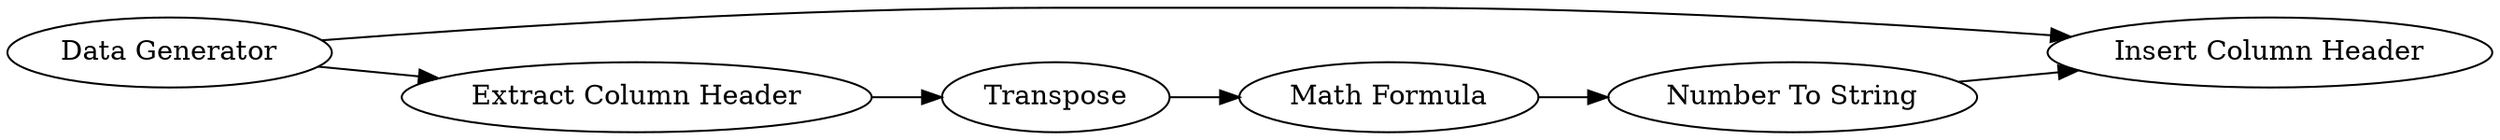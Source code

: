 digraph {
	1 [label="Data Generator"]
	2 [label="Insert Column Header"]
	3 [label="Extract Column Header"]
	4 [label=Transpose]
	5 [label="Math Formula"]
	6 [label="Number To String"]
	1 -> 2
	1 -> 3
	3 -> 4
	4 -> 5
	5 -> 6
	6 -> 2
	rankdir=LR
}

